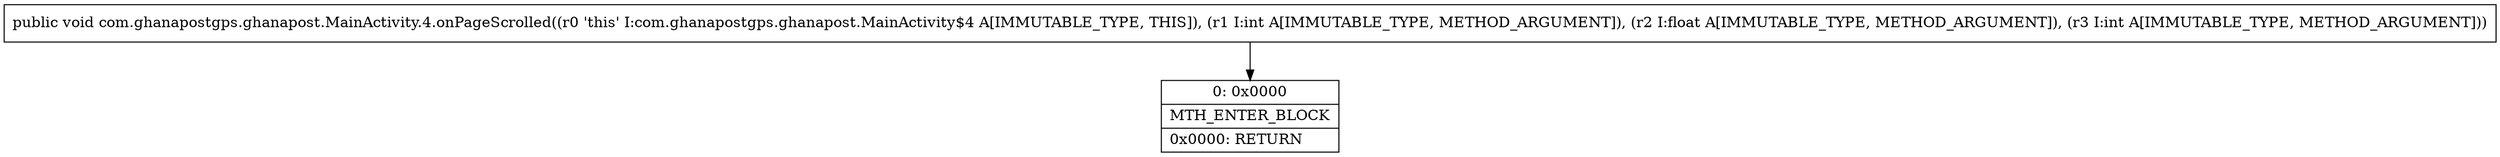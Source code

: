 digraph "CFG forcom.ghanapostgps.ghanapost.MainActivity.4.onPageScrolled(IFI)V" {
Node_0 [shape=record,label="{0\:\ 0x0000|MTH_ENTER_BLOCK\l|0x0000: RETURN   \l}"];
MethodNode[shape=record,label="{public void com.ghanapostgps.ghanapost.MainActivity.4.onPageScrolled((r0 'this' I:com.ghanapostgps.ghanapost.MainActivity$4 A[IMMUTABLE_TYPE, THIS]), (r1 I:int A[IMMUTABLE_TYPE, METHOD_ARGUMENT]), (r2 I:float A[IMMUTABLE_TYPE, METHOD_ARGUMENT]), (r3 I:int A[IMMUTABLE_TYPE, METHOD_ARGUMENT])) }"];
MethodNode -> Node_0;
}

